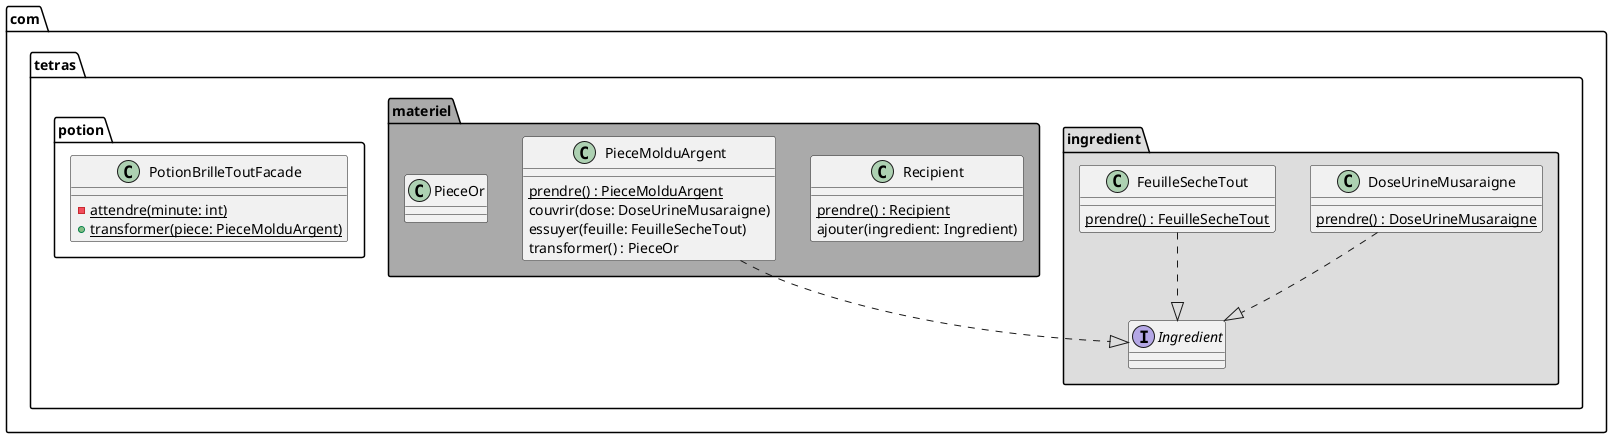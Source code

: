 @startuml Facade

package com.tetras.ingredient #DDDDDD {
    interface Ingredient
    class DoseUrineMusaraigne {
        {static} prendre() : DoseUrineMusaraigne
    }
    class FeuilleSecheTout {
        {static} prendre() : FeuilleSecheTout
    }
}

package com.tetras.materiel #AAAAAA {
    class Recipient {
        {static} prendre() : Recipient
        ajouter(ingredient: Ingredient)
    }
    class PieceMolduArgent {
        {static} prendre() : PieceMolduArgent
        couvrir(dose: DoseUrineMusaraigne)
        essuyer(feuille: FeuilleSecheTout)
        transformer() : PieceOr
    }
    class PieceOr
}

package com.tetras.potion #FFFFFF {
    class PotionBrilleToutFacade {
        {static} - attendre(minute: int)
        {static} + transformer(piece: PieceMolduArgent)
    }
}
DoseUrineMusaraigne ..|> Ingredient
FeuilleSecheTout ..|> Ingredient
PieceMolduArgent ..|> Ingredient

@enduml